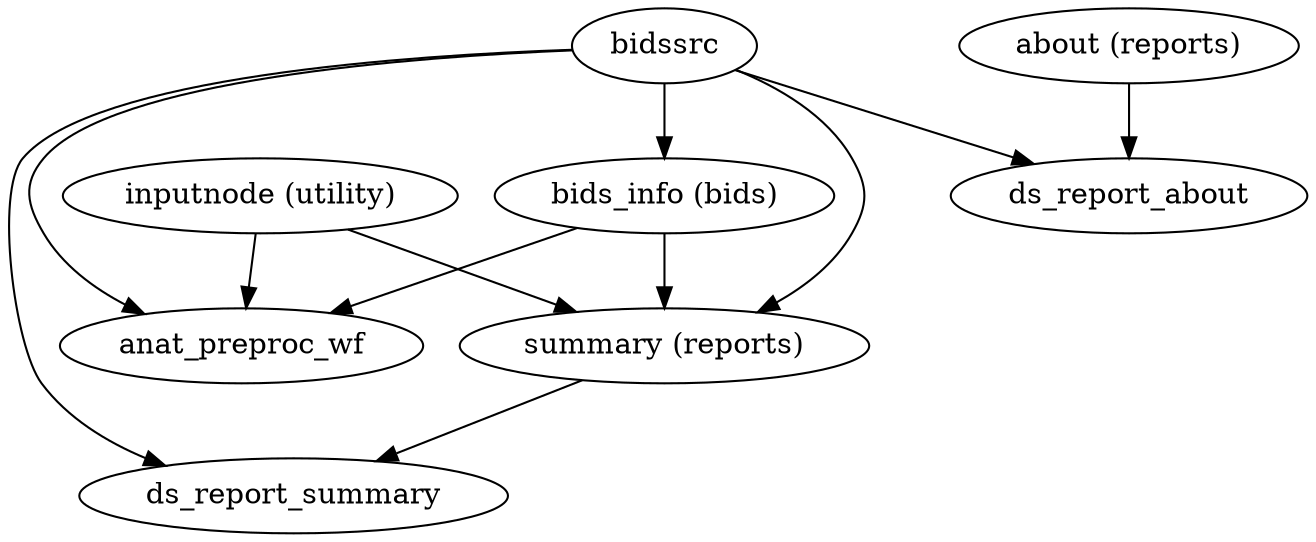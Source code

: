strict digraph  {
"inputnode (utility)";
anat_preproc_wf;
"summary (reports)";
bidssrc;
"bids_info (bids)";
ds_report_summary;
ds_report_about;
"about (reports)";
"inputnode (utility)" -> anat_preproc_wf;
"inputnode (utility)" -> "summary (reports)";
"summary (reports)" -> ds_report_summary;
bidssrc -> "bids_info (bids)";
bidssrc -> "summary (reports)";
bidssrc -> anat_preproc_wf;
bidssrc -> ds_report_summary;
bidssrc -> ds_report_about;
"bids_info (bids)" -> "summary (reports)";
"bids_info (bids)" -> anat_preproc_wf;
"about (reports)" -> ds_report_about;
}
